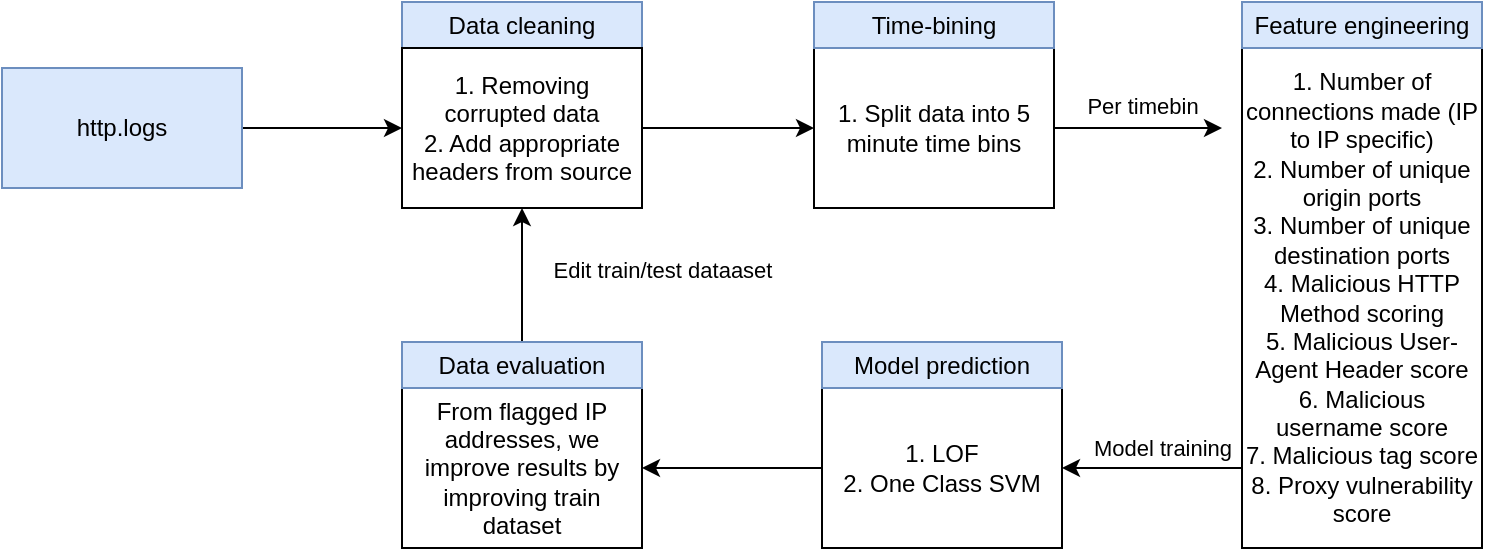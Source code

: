 <mxfile version="13.3.0" type="device"><diagram id="ow6X1_AEvmx1eBjUDF6v" name="Page-1"><mxGraphModel dx="1221" dy="645" grid="1" gridSize="10" guides="1" tooltips="1" connect="1" arrows="1" fold="1" page="1" pageScale="1" pageWidth="1100" pageHeight="850" math="0" shadow="0"><root><mxCell id="0"/><mxCell id="1" parent="0"/><mxCell id="gSHZvOQ7fOFhzYqE00Ax-27" style="edgeStyle=orthogonalEdgeStyle;rounded=0;orthogonalLoop=1;jettySize=auto;html=1;entryX=0;entryY=0.5;entryDx=0;entryDy=0;" edge="1" parent="1" source="gSHZvOQ7fOFhzYqE00Ax-1" target="gSHZvOQ7fOFhzYqE00Ax-3"><mxGeometry relative="1" as="geometry"><Array as="points"><mxPoint x="270" y="250"/></Array></mxGeometry></mxCell><mxCell id="gSHZvOQ7fOFhzYqE00Ax-1" value="http.logs" style="rounded=0;whiteSpace=wrap;html=1;fillColor=#dae8fc;strokeColor=#6c8ebf;" vertex="1" parent="1"><mxGeometry x="210" y="220" width="120" height="60" as="geometry"/></mxCell><mxCell id="gSHZvOQ7fOFhzYqE00Ax-7" value="" style="group" vertex="1" connectable="0" parent="1"><mxGeometry x="410" y="187" width="120" height="103" as="geometry"/></mxCell><mxCell id="gSHZvOQ7fOFhzYqE00Ax-6" value="" style="group" vertex="1" connectable="0" parent="gSHZvOQ7fOFhzYqE00Ax-7"><mxGeometry width="120" height="103" as="geometry"/></mxCell><mxCell id="gSHZvOQ7fOFhzYqE00Ax-2" value="Data cleaning" style="rounded=0;whiteSpace=wrap;html=1;fillColor=#dae8fc;strokeColor=#6c8ebf;" vertex="1" parent="gSHZvOQ7fOFhzYqE00Ax-6"><mxGeometry width="120" height="23" as="geometry"/></mxCell><mxCell id="gSHZvOQ7fOFhzYqE00Ax-3" value="1. Removing corrupted data&lt;br&gt;&lt;div&gt;&lt;span&gt;2. Add appropriate headers from source&lt;/span&gt;&lt;/div&gt;" style="rounded=0;whiteSpace=wrap;html=1;align=center;" vertex="1" parent="gSHZvOQ7fOFhzYqE00Ax-6"><mxGeometry y="23" width="120" height="80" as="geometry"/></mxCell><mxCell id="gSHZvOQ7fOFhzYqE00Ax-26" style="edgeStyle=orthogonalEdgeStyle;rounded=0;orthogonalLoop=1;jettySize=auto;html=1;" edge="1" parent="1" source="gSHZvOQ7fOFhzYqE00Ax-8" target="gSHZvOQ7fOFhzYqE00Ax-15"><mxGeometry relative="1" as="geometry"><Array as="points"><mxPoint x="810" y="420"/><mxPoint x="810" y="420"/></Array></mxGeometry></mxCell><mxCell id="gSHZvOQ7fOFhzYqE00Ax-30" value="Model training" style="edgeLabel;html=1;align=center;verticalAlign=middle;resizable=0;points=[];" vertex="1" connectable="0" parent="gSHZvOQ7fOFhzYqE00Ax-26"><mxGeometry x="0.268" y="-3" relative="1" as="geometry"><mxPoint x="17.14" y="-7.03" as="offset"/></mxGeometry></mxCell><mxCell id="gSHZvOQ7fOFhzYqE00Ax-8" value="1. Number of connections made (IP to IP specific)&lt;br&gt;2. Number of unique origin ports&lt;br&gt;3. Number of unique destination ports&lt;br&gt;4. Malicious HTTP Method scoring&lt;br&gt;5. Malicious User-Agent Header score&lt;br&gt;6. Malicious username score&lt;br&gt;7. Malicious tag score&lt;br&gt;8. Proxy vulnerability score" style="rounded=0;whiteSpace=wrap;html=1;align=center;" vertex="1" parent="1"><mxGeometry x="830" y="210" width="120" height="250" as="geometry"/></mxCell><mxCell id="gSHZvOQ7fOFhzYqE00Ax-9" value="Feature engineering" style="rounded=0;whiteSpace=wrap;html=1;fillColor=#dae8fc;strokeColor=#6c8ebf;" vertex="1" parent="1"><mxGeometry x="830" y="187" width="120" height="23" as="geometry"/></mxCell><mxCell id="gSHZvOQ7fOFhzYqE00Ax-22" style="edgeStyle=orthogonalEdgeStyle;rounded=0;orthogonalLoop=1;jettySize=auto;html=1;" edge="1" parent="1" source="gSHZvOQ7fOFhzYqE00Ax-13"><mxGeometry relative="1" as="geometry"><mxPoint x="820" y="250" as="targetPoint"/></mxGeometry></mxCell><mxCell id="gSHZvOQ7fOFhzYqE00Ax-28" value="Per timebin" style="edgeLabel;html=1;align=center;verticalAlign=middle;resizable=0;points=[];" vertex="1" connectable="0" parent="gSHZvOQ7fOFhzYqE00Ax-22"><mxGeometry x="0.277" y="-1" relative="1" as="geometry"><mxPoint x="-9.6" y="-12.5" as="offset"/></mxGeometry></mxCell><mxCell id="gSHZvOQ7fOFhzYqE00Ax-13" value="1. Split data into 5 minute time bins" style="rounded=0;whiteSpace=wrap;html=1;align=center;" vertex="1" parent="1"><mxGeometry x="616" y="210" width="120" height="80" as="geometry"/></mxCell><mxCell id="gSHZvOQ7fOFhzYqE00Ax-14" value="Time-bining" style="rounded=0;whiteSpace=wrap;html=1;fillColor=#dae8fc;strokeColor=#6c8ebf;" vertex="1" parent="1"><mxGeometry x="616" y="187" width="120" height="23" as="geometry"/></mxCell><mxCell id="gSHZvOQ7fOFhzYqE00Ax-23" style="edgeStyle=orthogonalEdgeStyle;rounded=0;orthogonalLoop=1;jettySize=auto;html=1;" edge="1" parent="1" source="gSHZvOQ7fOFhzYqE00Ax-15" target="gSHZvOQ7fOFhzYqE00Ax-17"><mxGeometry relative="1" as="geometry"/></mxCell><mxCell id="gSHZvOQ7fOFhzYqE00Ax-15" value="1. LOF&lt;br&gt;2. One Class SVM" style="rounded=0;whiteSpace=wrap;html=1;align=center;" vertex="1" parent="1"><mxGeometry x="620" y="380" width="120" height="80" as="geometry"/></mxCell><mxCell id="gSHZvOQ7fOFhzYqE00Ax-16" value="Model prediction" style="rounded=0;whiteSpace=wrap;html=1;fillColor=#dae8fc;strokeColor=#6c8ebf;" vertex="1" parent="1"><mxGeometry x="620" y="357" width="120" height="23" as="geometry"/></mxCell><mxCell id="gSHZvOQ7fOFhzYqE00Ax-17" value="From flagged IP addresses, we improve results by improving train dataset" style="rounded=0;whiteSpace=wrap;html=1;align=center;" vertex="1" parent="1"><mxGeometry x="410" y="380" width="120" height="80" as="geometry"/></mxCell><mxCell id="gSHZvOQ7fOFhzYqE00Ax-25" style="edgeStyle=orthogonalEdgeStyle;rounded=0;orthogonalLoop=1;jettySize=auto;html=1;" edge="1" parent="1" source="gSHZvOQ7fOFhzYqE00Ax-18" target="gSHZvOQ7fOFhzYqE00Ax-3"><mxGeometry relative="1" as="geometry"/></mxCell><mxCell id="gSHZvOQ7fOFhzYqE00Ax-31" value="Edit train/test dataaset" style="edgeLabel;html=1;align=center;verticalAlign=middle;resizable=0;points=[];" vertex="1" connectable="0" parent="gSHZvOQ7fOFhzYqE00Ax-25"><mxGeometry x="0.284" y="2" relative="1" as="geometry"><mxPoint x="72" y="6.33" as="offset"/></mxGeometry></mxCell><mxCell id="gSHZvOQ7fOFhzYqE00Ax-18" value="Data evaluation" style="rounded=0;whiteSpace=wrap;html=1;fillColor=#dae8fc;strokeColor=#6c8ebf;" vertex="1" parent="1"><mxGeometry x="410" y="357" width="120" height="23" as="geometry"/></mxCell><mxCell id="gSHZvOQ7fOFhzYqE00Ax-21" style="edgeStyle=orthogonalEdgeStyle;rounded=0;orthogonalLoop=1;jettySize=auto;html=1;" edge="1" parent="1" source="gSHZvOQ7fOFhzYqE00Ax-3" target="gSHZvOQ7fOFhzYqE00Ax-13"><mxGeometry relative="1" as="geometry"/></mxCell></root></mxGraphModel></diagram></mxfile>